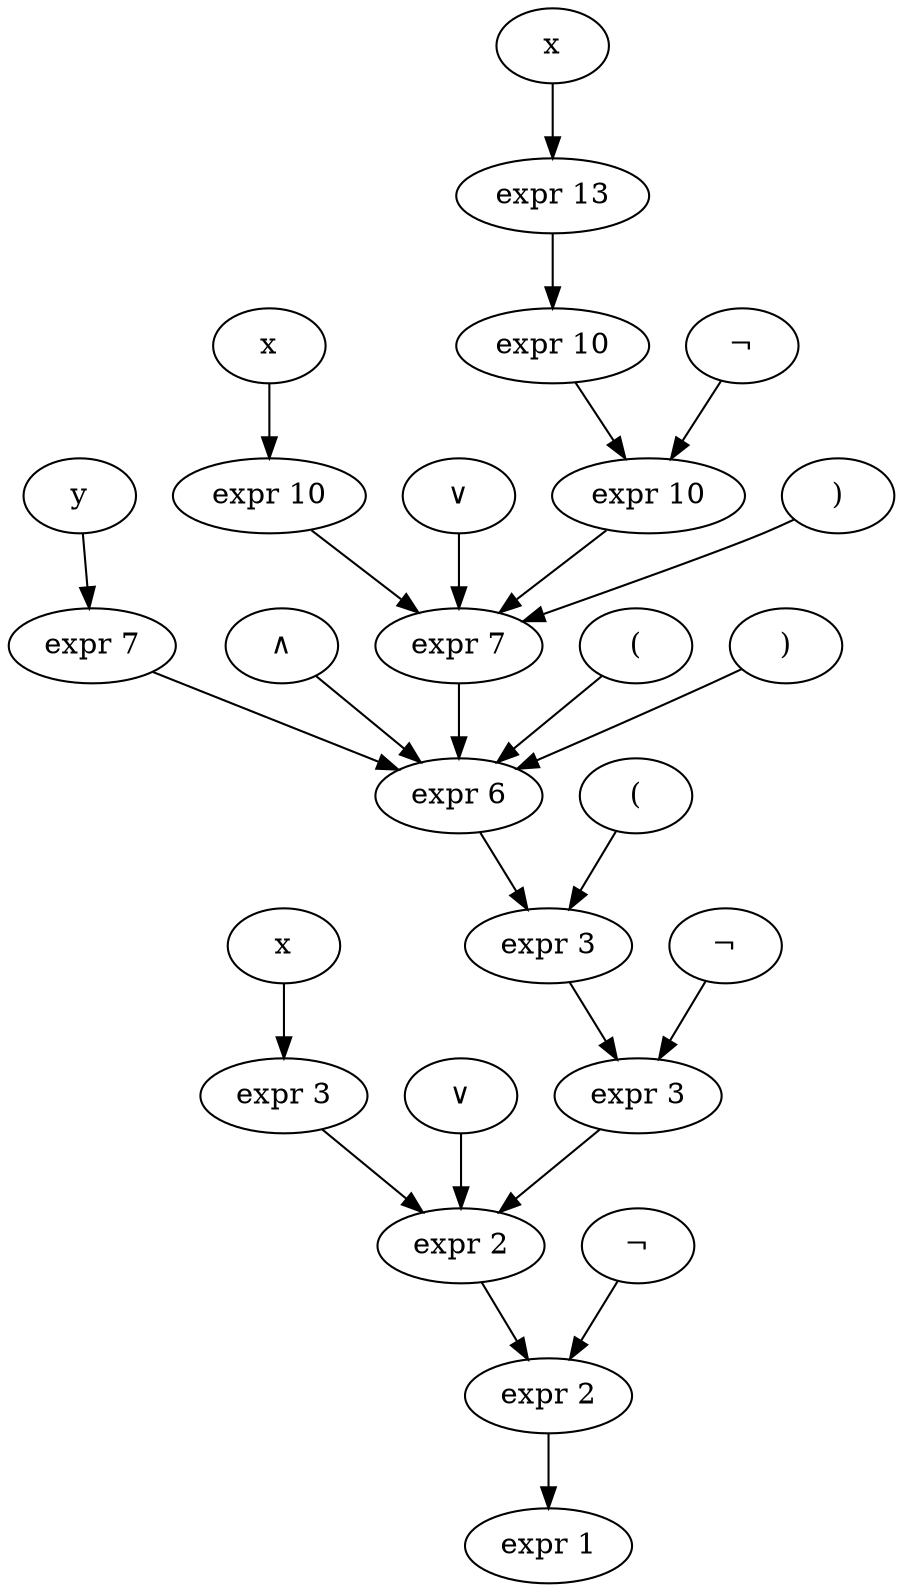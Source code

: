 // FormulaDot
digraph {
	"expr 1" [label="expr 1"]
	"superior 2" [label="expr 2"]
	"expr 2" [label="expr 2"]
	"not 2" [label="¬"]
	"not 2" -> "superior 2"
	"expr 2" -> "superior 2"
	"superior 2" -> "expr 1"
	"expr 3" [label="expr 3"]
	"const 3" [label=x]
	"const 3" -> "expr 3"
	"expr 3" -> "expr 2"
	"op 4" [label="∨"]
	"op 4" -> "expr 2"
	"superior 5" [label="expr 3"]
	"expr 5" [label="expr 3"]
	"not 5" [label="¬"]
	"not 5" -> "superior 5"
	"expr 5" -> "superior 5"
	"superior 5" -> "expr 2"
	"expr 6" [label="expr 6"]
	"lparen 6" [label="("]
	"lparen 6" -> "expr 5"
	"expr 6" -> "expr 5"
	"expr 7" [label="expr 7"]
	"const 7" [label=y]
	"const 7" -> "expr 7"
	"expr 7" -> "expr 6"
	"op 8" [label="∧"]
	"op 8" -> "expr 6"
	"expr 9" [label="expr 7"]
	"lparen 9" [label="("]
	"lparen 9" -> "expr 6"
	"expr 9" -> "expr 6"
	"expr 10" [label="expr 10"]
	"const 10" [label=x]
	"const 10" -> "expr 10"
	"expr 10" -> "expr 9"
	"op 11" [label="∨"]
	"op 11" -> "expr 9"
	"superior 12" [label="expr 10"]
	"expr 12" [label="expr 10"]
	"not 12" [label="¬"]
	"not 12" -> "superior 12"
	"expr 12" -> "superior 12"
	"superior 12" -> "expr 9"
	"expr 13" [label="expr 13"]
	"const 13" [label=x]
	"const 13" -> "expr 13"
	"expr 13" -> "expr 12"
	"rparen 14" [label=")"]
	"rparen 14" -> "expr 9"
	"rparen 15" [label=")"]
	"rparen 15" -> "expr 6"
}
